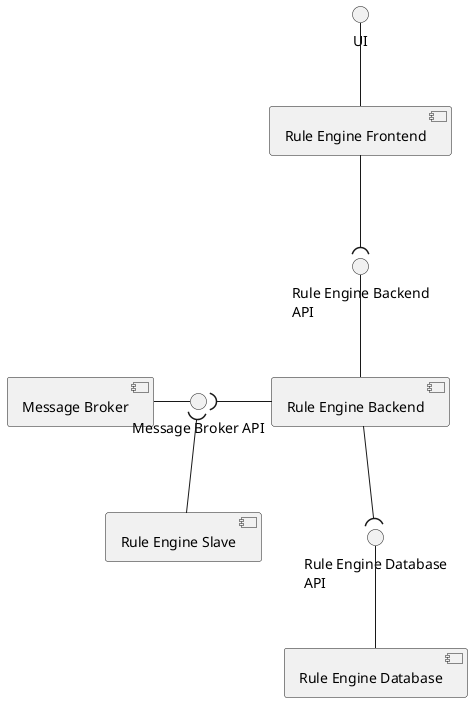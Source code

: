 @startuml logical-view-level2

skinparam Monochrome true
skinparam sequenceMessageAlign center
skinparam Shadowing false
skinparam componentStyle uml2
skinparam packageStyle rectangle

component "Rule Engine Frontend" as RULE_FRONT
component "Rule Engine Backend" as RULE_BACK
component "Rule Engine Slave" as RULE_SLAVE
component "Rule Engine Database" as RULE_DB
component "Message Broker" as BROKER

interface "UI" as UI
interface "Rule Engine Backend\nAPI" as API
interface "Rule Engine Database\nAPI" as DB_API
interface "Rule Engine Database\nAPI" as DB_API
interface "Message Broker API" as BROKER_API

UI -- RULE_FRONT
API -- RULE_BACK

BROKER - BROKER_API

RULE_FRONT --( API

DB_API -- RULE_DB

BROKER_API )- RULE_BACK
BROKER_API )-- RULE_SLAVE

RULE_BACK --( DB_API

@enduml

